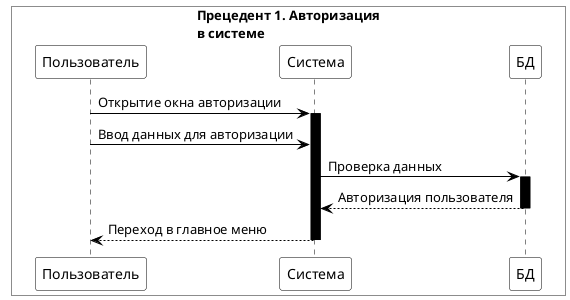 @startuml
skinparam sequence {
    ArrowColor Black
    ActorBorderColor Black
    LifeLineBorderColor Black
    LifeLineBackgroundColor Black
    ParticipantBorderColor Black
    ParticipantBackgroundColor White
    ParticipantFontColor Black
}

skinparam ParticipantPadding 20
skinparam BoxPadding 10

box "Прецедент 1. Авторизация\nв системе" #White
participant "Пользователь" as User #White
participant "Система" as System #White
participant "БД" as DB #White
end box

User -> System: Открытие окна авторизации
activate System #Black

User -> System: Ввод данных для авторизации
System -> DB: Проверка данных
activate DB #Black

DB --> System: Авторизация пользователя
deactivate DB

System --> User: Переход в главное меню
deactivate System

@enduml
